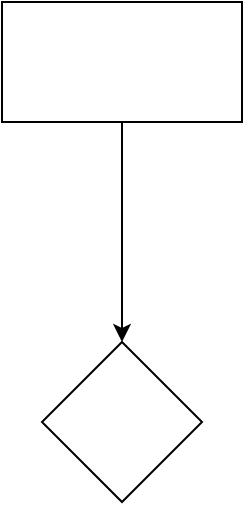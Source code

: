 <mxfile version="28.2.8">
  <diagram name="第 1 页" id="I_hCvw1ELPXvFjd6JLeD">
    <mxGraphModel dx="1185" dy="563" grid="1" gridSize="10" guides="1" tooltips="1" connect="1" arrows="1" fold="1" page="1" pageScale="1" pageWidth="827" pageHeight="1169" math="0" shadow="0">
      <root>
        <mxCell id="0" />
        <mxCell id="1" parent="0" />
        <mxCell id="ylpUjNKVWNTino-FwlIm-3" value="" style="edgeStyle=orthogonalEdgeStyle;rounded=0;orthogonalLoop=1;jettySize=auto;html=1;" parent="1" source="ylpUjNKVWNTino-FwlIm-1" target="ylpUjNKVWNTino-FwlIm-2" edge="1">
          <mxGeometry relative="1" as="geometry" />
        </mxCell>
        <mxCell id="ylpUjNKVWNTino-FwlIm-1" value="" style="rounded=0;whiteSpace=wrap;html=1;" parent="1" vertex="1">
          <mxGeometry x="190" y="60" width="120" height="60" as="geometry" />
        </mxCell>
        <mxCell id="ylpUjNKVWNTino-FwlIm-2" value="" style="rhombus;whiteSpace=wrap;html=1;rounded=0;" parent="1" vertex="1">
          <mxGeometry x="210" y="230" width="80" height="80" as="geometry" />
        </mxCell>
      </root>
    </mxGraphModel>
  </diagram>
</mxfile>
